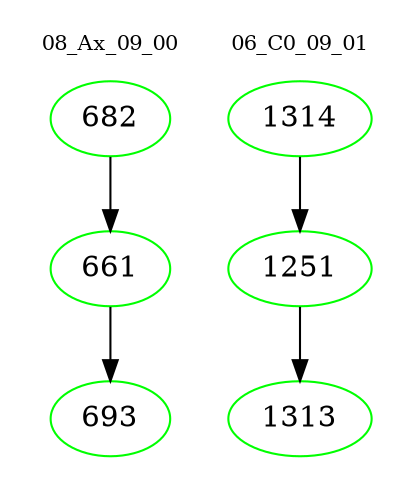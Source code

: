 digraph{
subgraph cluster_0 {
color = white
label = "08_Ax_09_00";
fontsize=10;
T0_682 [label="682", color="green"]
T0_682 -> T0_661 [color="black"]
T0_661 [label="661", color="green"]
T0_661 -> T0_693 [color="black"]
T0_693 [label="693", color="green"]
}
subgraph cluster_1 {
color = white
label = "06_C0_09_01";
fontsize=10;
T1_1314 [label="1314", color="green"]
T1_1314 -> T1_1251 [color="black"]
T1_1251 [label="1251", color="green"]
T1_1251 -> T1_1313 [color="black"]
T1_1313 [label="1313", color="green"]
}
}

